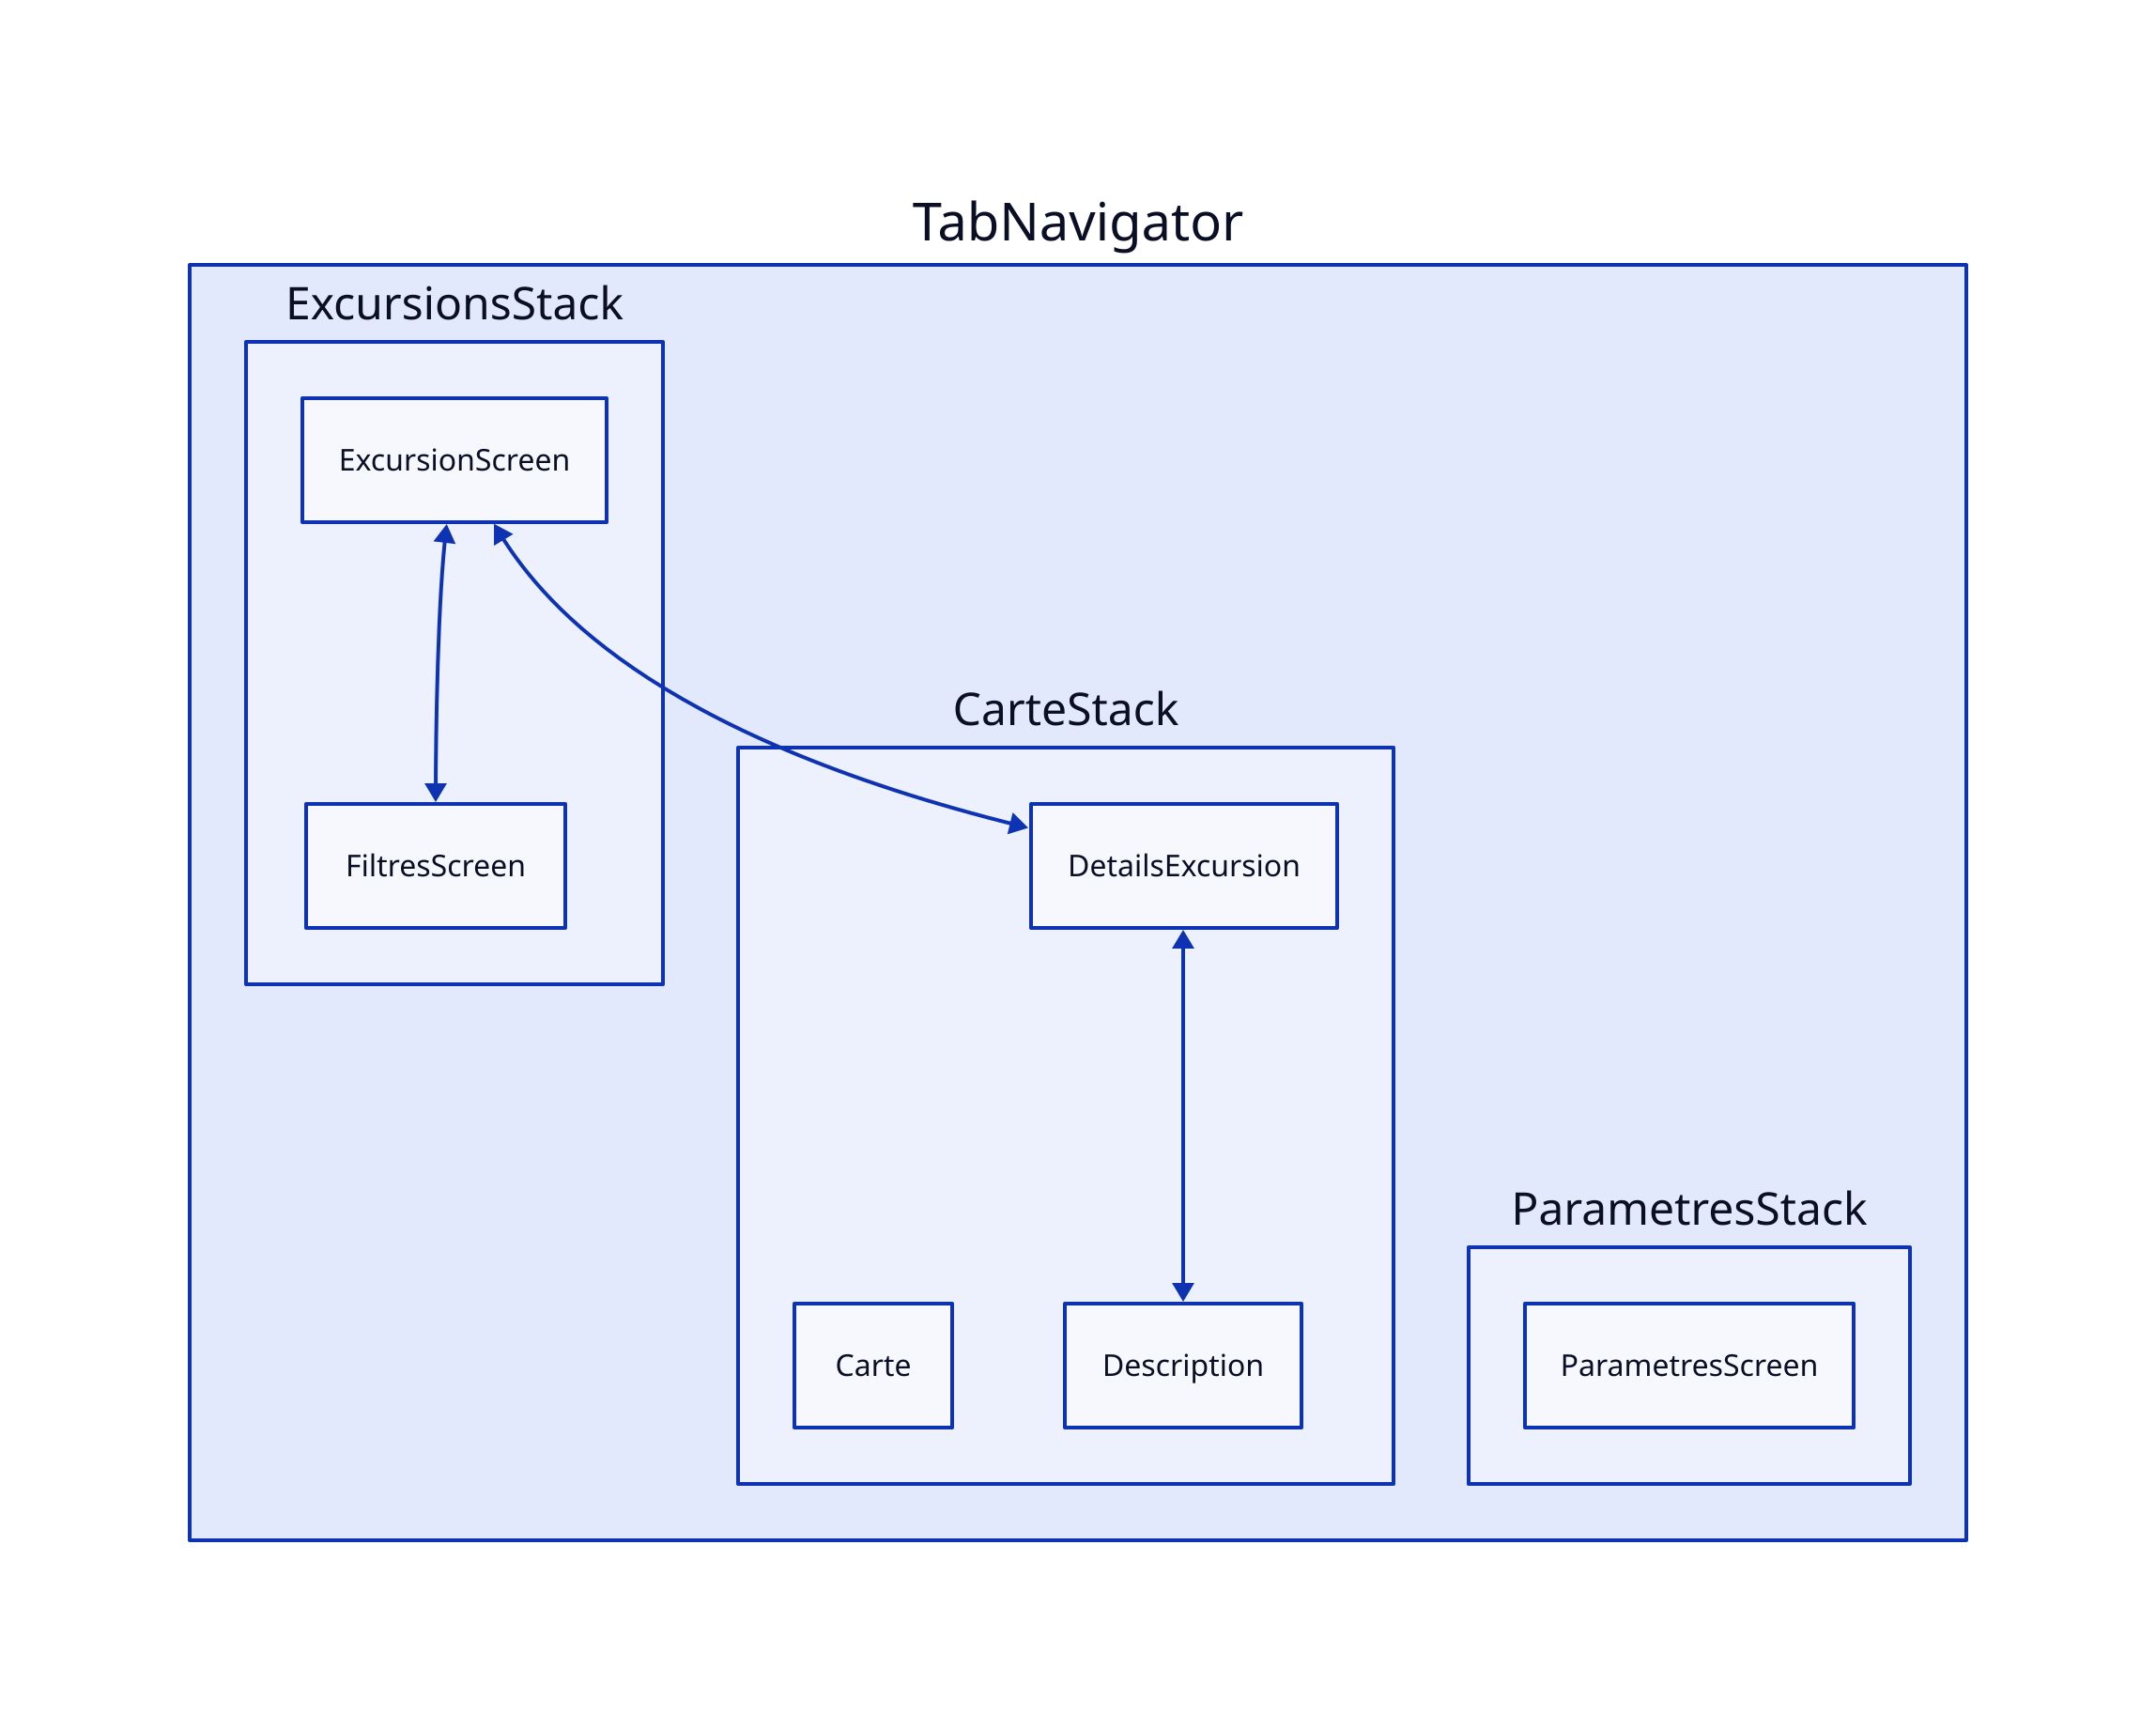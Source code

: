 TabNavigator

TabNavigator.ExcursionsStack
TabNavigator.CarteStack
TabNavigator.ParametresStack

TabNavigator.ExcursionsStack.ExcursionScreen
TabNavigator.ExcursionsStack.FiltresScreen
TabNavigator.ExcursionsStack.ExcursionScreen<->TabNavigator.ExcursionsStack.FiltresScreen

TabNavigator.ExcursionsStack.ExcursionScreen <-> TabNavigator.CarteStack.DetailsExcursion

TabNavigator.CarteStack.Carte
TabNavigator.CarteStack.DetailsExcursion
TabNavigator.CarteStack.Description

TabNavigator.CarteStack.DetailsExcursion<->TabNavigator.CarteStack.Description

TabNavigator.ParametresStack.ParametresScreen

